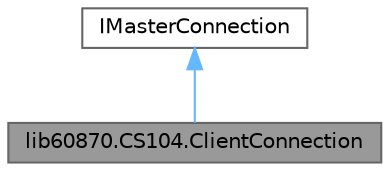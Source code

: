 digraph "lib60870.CS104.ClientConnection"
{
 // LATEX_PDF_SIZE
  bgcolor="transparent";
  edge [fontname=Helvetica,fontsize=10,labelfontname=Helvetica,labelfontsize=10];
  node [fontname=Helvetica,fontsize=10,shape=box,height=0.2,width=0.4];
  Node1 [id="Node000001",label="lib60870.CS104.ClientConnection",height=0.2,width=0.4,color="gray40", fillcolor="grey60", style="filled", fontcolor="black",tooltip="Represents a client (master) connection."];
  Node2 -> Node1 [id="edge1_Node000001_Node000002",dir="back",color="steelblue1",style="solid",tooltip=" "];
  Node2 [id="Node000002",label="IMasterConnection",height=0.2,width=0.4,color="gray40", fillcolor="white", style="filled",URL="$interfacelib60870_1_1_c_s101_1_1_i_master_connection.html",tooltip="Provides functions to be used in Slave callbacks to send data back to the master."];
}
